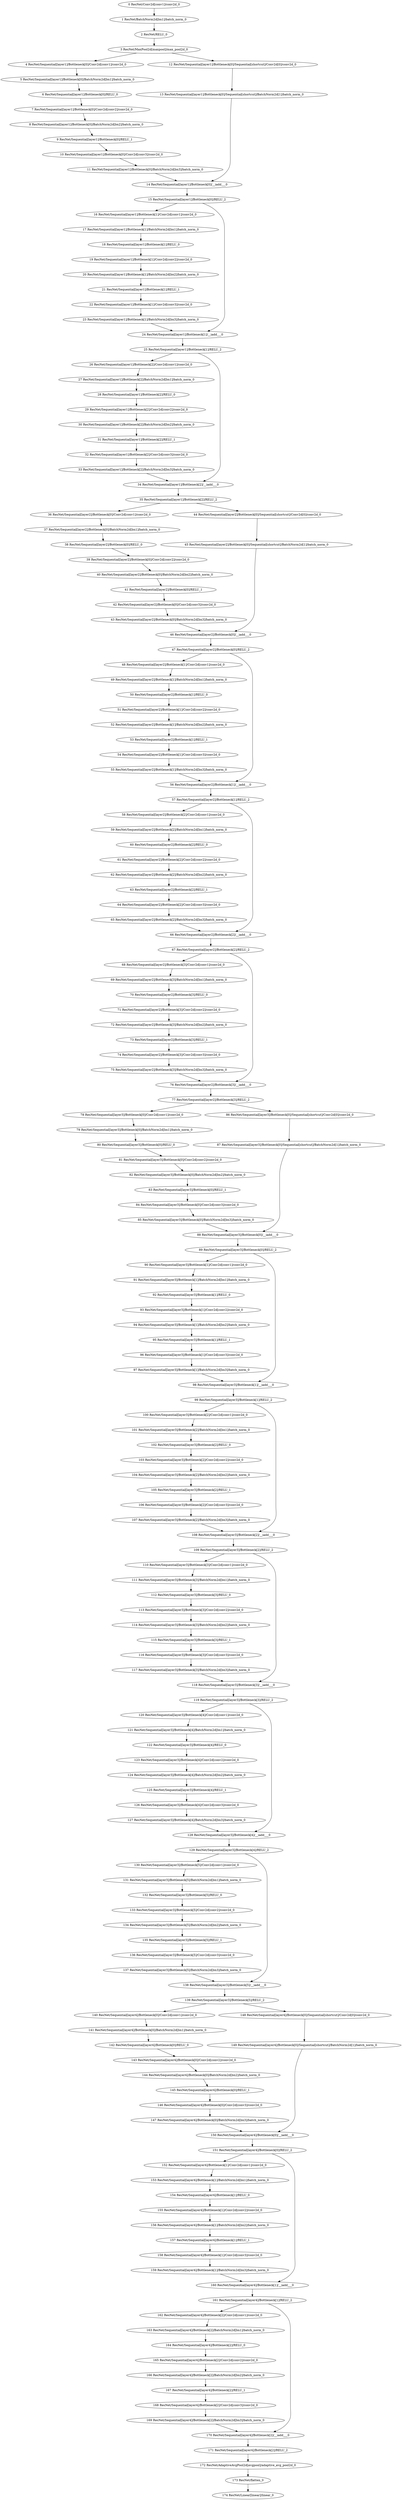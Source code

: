 strict digraph  {
"0 ResNet/Conv2d[conv1]/conv2d_0" [id=0, type=conv2d];
"1 ResNet/BatchNorm2d[bn1]/batch_norm_0" [id=1, type=batch_norm];
"2 ResNet/RELU_0" [id=2, type=RELU];
"3 ResNet/MaxPool2d[maxpool]/max_pool2d_0" [id=3, type=max_pool2d];
"4 ResNet/Sequential[layer1]/Bottleneck[0]/Conv2d[conv1]/conv2d_0" [id=4, type=conv2d];
"5 ResNet/Sequential[layer1]/Bottleneck[0]/BatchNorm2d[bn1]/batch_norm_0" [id=5, type=batch_norm];
"6 ResNet/Sequential[layer1]/Bottleneck[0]/RELU_0" [id=6, type=RELU];
"7 ResNet/Sequential[layer1]/Bottleneck[0]/Conv2d[conv2]/conv2d_0" [id=7, type=conv2d];
"8 ResNet/Sequential[layer1]/Bottleneck[0]/BatchNorm2d[bn2]/batch_norm_0" [id=8, type=batch_norm];
"9 ResNet/Sequential[layer1]/Bottleneck[0]/RELU_1" [id=9, type=RELU];
"10 ResNet/Sequential[layer1]/Bottleneck[0]/Conv2d[conv3]/conv2d_0" [id=10, type=conv2d];
"11 ResNet/Sequential[layer1]/Bottleneck[0]/BatchNorm2d[bn3]/batch_norm_0" [id=11, type=batch_norm];
"12 ResNet/Sequential[layer1]/Bottleneck[0]/Sequential[shortcut]/Conv2d[0]/conv2d_0" [id=12, type=conv2d];
"13 ResNet/Sequential[layer1]/Bottleneck[0]/Sequential[shortcut]/BatchNorm2d[1]/batch_norm_0" [id=13, type=batch_norm];
"14 ResNet/Sequential[layer1]/Bottleneck[0]/__iadd___0" [id=14, type=__iadd__];
"15 ResNet/Sequential[layer1]/Bottleneck[0]/RELU_2" [id=15, type=RELU];
"16 ResNet/Sequential[layer1]/Bottleneck[1]/Conv2d[conv1]/conv2d_0" [id=16, type=conv2d];
"17 ResNet/Sequential[layer1]/Bottleneck[1]/BatchNorm2d[bn1]/batch_norm_0" [id=17, type=batch_norm];
"18 ResNet/Sequential[layer1]/Bottleneck[1]/RELU_0" [id=18, type=RELU];
"19 ResNet/Sequential[layer1]/Bottleneck[1]/Conv2d[conv2]/conv2d_0" [id=19, type=conv2d];
"20 ResNet/Sequential[layer1]/Bottleneck[1]/BatchNorm2d[bn2]/batch_norm_0" [id=20, type=batch_norm];
"21 ResNet/Sequential[layer1]/Bottleneck[1]/RELU_1" [id=21, type=RELU];
"22 ResNet/Sequential[layer1]/Bottleneck[1]/Conv2d[conv3]/conv2d_0" [id=22, type=conv2d];
"23 ResNet/Sequential[layer1]/Bottleneck[1]/BatchNorm2d[bn3]/batch_norm_0" [id=23, type=batch_norm];
"24 ResNet/Sequential[layer1]/Bottleneck[1]/__iadd___0" [id=24, type=__iadd__];
"25 ResNet/Sequential[layer1]/Bottleneck[1]/RELU_2" [id=25, type=RELU];
"26 ResNet/Sequential[layer1]/Bottleneck[2]/Conv2d[conv1]/conv2d_0" [id=26, type=conv2d];
"27 ResNet/Sequential[layer1]/Bottleneck[2]/BatchNorm2d[bn1]/batch_norm_0" [id=27, type=batch_norm];
"28 ResNet/Sequential[layer1]/Bottleneck[2]/RELU_0" [id=28, type=RELU];
"29 ResNet/Sequential[layer1]/Bottleneck[2]/Conv2d[conv2]/conv2d_0" [id=29, type=conv2d];
"30 ResNet/Sequential[layer1]/Bottleneck[2]/BatchNorm2d[bn2]/batch_norm_0" [id=30, type=batch_norm];
"31 ResNet/Sequential[layer1]/Bottleneck[2]/RELU_1" [id=31, type=RELU];
"32 ResNet/Sequential[layer1]/Bottleneck[2]/Conv2d[conv3]/conv2d_0" [id=32, type=conv2d];
"33 ResNet/Sequential[layer1]/Bottleneck[2]/BatchNorm2d[bn3]/batch_norm_0" [id=33, type=batch_norm];
"34 ResNet/Sequential[layer1]/Bottleneck[2]/__iadd___0" [id=34, type=__iadd__];
"35 ResNet/Sequential[layer1]/Bottleneck[2]/RELU_2" [id=35, type=RELU];
"36 ResNet/Sequential[layer2]/Bottleneck[0]/Conv2d[conv1]/conv2d_0" [id=36, type=conv2d];
"37 ResNet/Sequential[layer2]/Bottleneck[0]/BatchNorm2d[bn1]/batch_norm_0" [id=37, type=batch_norm];
"38 ResNet/Sequential[layer2]/Bottleneck[0]/RELU_0" [id=38, type=RELU];
"39 ResNet/Sequential[layer2]/Bottleneck[0]/Conv2d[conv2]/conv2d_0" [id=39, type=conv2d];
"40 ResNet/Sequential[layer2]/Bottleneck[0]/BatchNorm2d[bn2]/batch_norm_0" [id=40, type=batch_norm];
"41 ResNet/Sequential[layer2]/Bottleneck[0]/RELU_1" [id=41, type=RELU];
"42 ResNet/Sequential[layer2]/Bottleneck[0]/Conv2d[conv3]/conv2d_0" [id=42, type=conv2d];
"43 ResNet/Sequential[layer2]/Bottleneck[0]/BatchNorm2d[bn3]/batch_norm_0" [id=43, type=batch_norm];
"44 ResNet/Sequential[layer2]/Bottleneck[0]/Sequential[shortcut]/Conv2d[0]/conv2d_0" [id=44, type=conv2d];
"45 ResNet/Sequential[layer2]/Bottleneck[0]/Sequential[shortcut]/BatchNorm2d[1]/batch_norm_0" [id=45, type=batch_norm];
"46 ResNet/Sequential[layer2]/Bottleneck[0]/__iadd___0" [id=46, type=__iadd__];
"47 ResNet/Sequential[layer2]/Bottleneck[0]/RELU_2" [id=47, type=RELU];
"48 ResNet/Sequential[layer2]/Bottleneck[1]/Conv2d[conv1]/conv2d_0" [id=48, type=conv2d];
"49 ResNet/Sequential[layer2]/Bottleneck[1]/BatchNorm2d[bn1]/batch_norm_0" [id=49, type=batch_norm];
"50 ResNet/Sequential[layer2]/Bottleneck[1]/RELU_0" [id=50, type=RELU];
"51 ResNet/Sequential[layer2]/Bottleneck[1]/Conv2d[conv2]/conv2d_0" [id=51, type=conv2d];
"52 ResNet/Sequential[layer2]/Bottleneck[1]/BatchNorm2d[bn2]/batch_norm_0" [id=52, type=batch_norm];
"53 ResNet/Sequential[layer2]/Bottleneck[1]/RELU_1" [id=53, type=RELU];
"54 ResNet/Sequential[layer2]/Bottleneck[1]/Conv2d[conv3]/conv2d_0" [id=54, type=conv2d];
"55 ResNet/Sequential[layer2]/Bottleneck[1]/BatchNorm2d[bn3]/batch_norm_0" [id=55, type=batch_norm];
"56 ResNet/Sequential[layer2]/Bottleneck[1]/__iadd___0" [id=56, type=__iadd__];
"57 ResNet/Sequential[layer2]/Bottleneck[1]/RELU_2" [id=57, type=RELU];
"58 ResNet/Sequential[layer2]/Bottleneck[2]/Conv2d[conv1]/conv2d_0" [id=58, type=conv2d];
"59 ResNet/Sequential[layer2]/Bottleneck[2]/BatchNorm2d[bn1]/batch_norm_0" [id=59, type=batch_norm];
"60 ResNet/Sequential[layer2]/Bottleneck[2]/RELU_0" [id=60, type=RELU];
"61 ResNet/Sequential[layer2]/Bottleneck[2]/Conv2d[conv2]/conv2d_0" [id=61, type=conv2d];
"62 ResNet/Sequential[layer2]/Bottleneck[2]/BatchNorm2d[bn2]/batch_norm_0" [id=62, type=batch_norm];
"63 ResNet/Sequential[layer2]/Bottleneck[2]/RELU_1" [id=63, type=RELU];
"64 ResNet/Sequential[layer2]/Bottleneck[2]/Conv2d[conv3]/conv2d_0" [id=64, type=conv2d];
"65 ResNet/Sequential[layer2]/Bottleneck[2]/BatchNorm2d[bn3]/batch_norm_0" [id=65, type=batch_norm];
"66 ResNet/Sequential[layer2]/Bottleneck[2]/__iadd___0" [id=66, type=__iadd__];
"67 ResNet/Sequential[layer2]/Bottleneck[2]/RELU_2" [id=67, type=RELU];
"68 ResNet/Sequential[layer2]/Bottleneck[3]/Conv2d[conv1]/conv2d_0" [id=68, type=conv2d];
"69 ResNet/Sequential[layer2]/Bottleneck[3]/BatchNorm2d[bn1]/batch_norm_0" [id=69, type=batch_norm];
"70 ResNet/Sequential[layer2]/Bottleneck[3]/RELU_0" [id=70, type=RELU];
"71 ResNet/Sequential[layer2]/Bottleneck[3]/Conv2d[conv2]/conv2d_0" [id=71, type=conv2d];
"72 ResNet/Sequential[layer2]/Bottleneck[3]/BatchNorm2d[bn2]/batch_norm_0" [id=72, type=batch_norm];
"73 ResNet/Sequential[layer2]/Bottleneck[3]/RELU_1" [id=73, type=RELU];
"74 ResNet/Sequential[layer2]/Bottleneck[3]/Conv2d[conv3]/conv2d_0" [id=74, type=conv2d];
"75 ResNet/Sequential[layer2]/Bottleneck[3]/BatchNorm2d[bn3]/batch_norm_0" [id=75, type=batch_norm];
"76 ResNet/Sequential[layer2]/Bottleneck[3]/__iadd___0" [id=76, type=__iadd__];
"77 ResNet/Sequential[layer2]/Bottleneck[3]/RELU_2" [id=77, type=RELU];
"78 ResNet/Sequential[layer3]/Bottleneck[0]/Conv2d[conv1]/conv2d_0" [id=78, type=conv2d];
"79 ResNet/Sequential[layer3]/Bottleneck[0]/BatchNorm2d[bn1]/batch_norm_0" [id=79, type=batch_norm];
"80 ResNet/Sequential[layer3]/Bottleneck[0]/RELU_0" [id=80, type=RELU];
"81 ResNet/Sequential[layer3]/Bottleneck[0]/Conv2d[conv2]/conv2d_0" [id=81, type=conv2d];
"82 ResNet/Sequential[layer3]/Bottleneck[0]/BatchNorm2d[bn2]/batch_norm_0" [id=82, type=batch_norm];
"83 ResNet/Sequential[layer3]/Bottleneck[0]/RELU_1" [id=83, type=RELU];
"84 ResNet/Sequential[layer3]/Bottleneck[0]/Conv2d[conv3]/conv2d_0" [id=84, type=conv2d];
"85 ResNet/Sequential[layer3]/Bottleneck[0]/BatchNorm2d[bn3]/batch_norm_0" [id=85, type=batch_norm];
"86 ResNet/Sequential[layer3]/Bottleneck[0]/Sequential[shortcut]/Conv2d[0]/conv2d_0" [id=86, type=conv2d];
"87 ResNet/Sequential[layer3]/Bottleneck[0]/Sequential[shortcut]/BatchNorm2d[1]/batch_norm_0" [id=87, type=batch_norm];
"88 ResNet/Sequential[layer3]/Bottleneck[0]/__iadd___0" [id=88, type=__iadd__];
"89 ResNet/Sequential[layer3]/Bottleneck[0]/RELU_2" [id=89, type=RELU];
"90 ResNet/Sequential[layer3]/Bottleneck[1]/Conv2d[conv1]/conv2d_0" [id=90, type=conv2d];
"91 ResNet/Sequential[layer3]/Bottleneck[1]/BatchNorm2d[bn1]/batch_norm_0" [id=91, type=batch_norm];
"92 ResNet/Sequential[layer3]/Bottleneck[1]/RELU_0" [id=92, type=RELU];
"93 ResNet/Sequential[layer3]/Bottleneck[1]/Conv2d[conv2]/conv2d_0" [id=93, type=conv2d];
"94 ResNet/Sequential[layer3]/Bottleneck[1]/BatchNorm2d[bn2]/batch_norm_0" [id=94, type=batch_norm];
"95 ResNet/Sequential[layer3]/Bottleneck[1]/RELU_1" [id=95, type=RELU];
"96 ResNet/Sequential[layer3]/Bottleneck[1]/Conv2d[conv3]/conv2d_0" [id=96, type=conv2d];
"97 ResNet/Sequential[layer3]/Bottleneck[1]/BatchNorm2d[bn3]/batch_norm_0" [id=97, type=batch_norm];
"98 ResNet/Sequential[layer3]/Bottleneck[1]/__iadd___0" [id=98, type=__iadd__];
"99 ResNet/Sequential[layer3]/Bottleneck[1]/RELU_2" [id=99, type=RELU];
"100 ResNet/Sequential[layer3]/Bottleneck[2]/Conv2d[conv1]/conv2d_0" [id=100, type=conv2d];
"101 ResNet/Sequential[layer3]/Bottleneck[2]/BatchNorm2d[bn1]/batch_norm_0" [id=101, type=batch_norm];
"102 ResNet/Sequential[layer3]/Bottleneck[2]/RELU_0" [id=102, type=RELU];
"103 ResNet/Sequential[layer3]/Bottleneck[2]/Conv2d[conv2]/conv2d_0" [id=103, type=conv2d];
"104 ResNet/Sequential[layer3]/Bottleneck[2]/BatchNorm2d[bn2]/batch_norm_0" [id=104, type=batch_norm];
"105 ResNet/Sequential[layer3]/Bottleneck[2]/RELU_1" [id=105, type=RELU];
"106 ResNet/Sequential[layer3]/Bottleneck[2]/Conv2d[conv3]/conv2d_0" [id=106, type=conv2d];
"107 ResNet/Sequential[layer3]/Bottleneck[2]/BatchNorm2d[bn3]/batch_norm_0" [id=107, type=batch_norm];
"108 ResNet/Sequential[layer3]/Bottleneck[2]/__iadd___0" [id=108, type=__iadd__];
"109 ResNet/Sequential[layer3]/Bottleneck[2]/RELU_2" [id=109, type=RELU];
"110 ResNet/Sequential[layer3]/Bottleneck[3]/Conv2d[conv1]/conv2d_0" [id=110, type=conv2d];
"111 ResNet/Sequential[layer3]/Bottleneck[3]/BatchNorm2d[bn1]/batch_norm_0" [id=111, type=batch_norm];
"112 ResNet/Sequential[layer3]/Bottleneck[3]/RELU_0" [id=112, type=RELU];
"113 ResNet/Sequential[layer3]/Bottleneck[3]/Conv2d[conv2]/conv2d_0" [id=113, type=conv2d];
"114 ResNet/Sequential[layer3]/Bottleneck[3]/BatchNorm2d[bn2]/batch_norm_0" [id=114, type=batch_norm];
"115 ResNet/Sequential[layer3]/Bottleneck[3]/RELU_1" [id=115, type=RELU];
"116 ResNet/Sequential[layer3]/Bottleneck[3]/Conv2d[conv3]/conv2d_0" [id=116, type=conv2d];
"117 ResNet/Sequential[layer3]/Bottleneck[3]/BatchNorm2d[bn3]/batch_norm_0" [id=117, type=batch_norm];
"118 ResNet/Sequential[layer3]/Bottleneck[3]/__iadd___0" [id=118, type=__iadd__];
"119 ResNet/Sequential[layer3]/Bottleneck[3]/RELU_2" [id=119, type=RELU];
"120 ResNet/Sequential[layer3]/Bottleneck[4]/Conv2d[conv1]/conv2d_0" [id=120, type=conv2d];
"121 ResNet/Sequential[layer3]/Bottleneck[4]/BatchNorm2d[bn1]/batch_norm_0" [id=121, type=batch_norm];
"122 ResNet/Sequential[layer3]/Bottleneck[4]/RELU_0" [id=122, type=RELU];
"123 ResNet/Sequential[layer3]/Bottleneck[4]/Conv2d[conv2]/conv2d_0" [id=123, type=conv2d];
"124 ResNet/Sequential[layer3]/Bottleneck[4]/BatchNorm2d[bn2]/batch_norm_0" [id=124, type=batch_norm];
"125 ResNet/Sequential[layer3]/Bottleneck[4]/RELU_1" [id=125, type=RELU];
"126 ResNet/Sequential[layer3]/Bottleneck[4]/Conv2d[conv3]/conv2d_0" [id=126, type=conv2d];
"127 ResNet/Sequential[layer3]/Bottleneck[4]/BatchNorm2d[bn3]/batch_norm_0" [id=127, type=batch_norm];
"128 ResNet/Sequential[layer3]/Bottleneck[4]/__iadd___0" [id=128, type=__iadd__];
"129 ResNet/Sequential[layer3]/Bottleneck[4]/RELU_2" [id=129, type=RELU];
"130 ResNet/Sequential[layer3]/Bottleneck[5]/Conv2d[conv1]/conv2d_0" [id=130, type=conv2d];
"131 ResNet/Sequential[layer3]/Bottleneck[5]/BatchNorm2d[bn1]/batch_norm_0" [id=131, type=batch_norm];
"132 ResNet/Sequential[layer3]/Bottleneck[5]/RELU_0" [id=132, type=RELU];
"133 ResNet/Sequential[layer3]/Bottleneck[5]/Conv2d[conv2]/conv2d_0" [id=133, type=conv2d];
"134 ResNet/Sequential[layer3]/Bottleneck[5]/BatchNorm2d[bn2]/batch_norm_0" [id=134, type=batch_norm];
"135 ResNet/Sequential[layer3]/Bottleneck[5]/RELU_1" [id=135, type=RELU];
"136 ResNet/Sequential[layer3]/Bottleneck[5]/Conv2d[conv3]/conv2d_0" [id=136, type=conv2d];
"137 ResNet/Sequential[layer3]/Bottleneck[5]/BatchNorm2d[bn3]/batch_norm_0" [id=137, type=batch_norm];
"138 ResNet/Sequential[layer3]/Bottleneck[5]/__iadd___0" [id=138, type=__iadd__];
"139 ResNet/Sequential[layer3]/Bottleneck[5]/RELU_2" [id=139, type=RELU];
"140 ResNet/Sequential[layer4]/Bottleneck[0]/Conv2d[conv1]/conv2d_0" [id=140, type=conv2d];
"141 ResNet/Sequential[layer4]/Bottleneck[0]/BatchNorm2d[bn1]/batch_norm_0" [id=141, type=batch_norm];
"142 ResNet/Sequential[layer4]/Bottleneck[0]/RELU_0" [id=142, type=RELU];
"143 ResNet/Sequential[layer4]/Bottleneck[0]/Conv2d[conv2]/conv2d_0" [id=143, type=conv2d];
"144 ResNet/Sequential[layer4]/Bottleneck[0]/BatchNorm2d[bn2]/batch_norm_0" [id=144, type=batch_norm];
"145 ResNet/Sequential[layer4]/Bottleneck[0]/RELU_1" [id=145, type=RELU];
"146 ResNet/Sequential[layer4]/Bottleneck[0]/Conv2d[conv3]/conv2d_0" [id=146, type=conv2d];
"147 ResNet/Sequential[layer4]/Bottleneck[0]/BatchNorm2d[bn3]/batch_norm_0" [id=147, type=batch_norm];
"148 ResNet/Sequential[layer4]/Bottleneck[0]/Sequential[shortcut]/Conv2d[0]/conv2d_0" [id=148, type=conv2d];
"149 ResNet/Sequential[layer4]/Bottleneck[0]/Sequential[shortcut]/BatchNorm2d[1]/batch_norm_0" [id=149, type=batch_norm];
"150 ResNet/Sequential[layer4]/Bottleneck[0]/__iadd___0" [id=150, type=__iadd__];
"151 ResNet/Sequential[layer4]/Bottleneck[0]/RELU_2" [id=151, type=RELU];
"152 ResNet/Sequential[layer4]/Bottleneck[1]/Conv2d[conv1]/conv2d_0" [id=152, type=conv2d];
"153 ResNet/Sequential[layer4]/Bottleneck[1]/BatchNorm2d[bn1]/batch_norm_0" [id=153, type=batch_norm];
"154 ResNet/Sequential[layer4]/Bottleneck[1]/RELU_0" [id=154, type=RELU];
"155 ResNet/Sequential[layer4]/Bottleneck[1]/Conv2d[conv2]/conv2d_0" [id=155, type=conv2d];
"156 ResNet/Sequential[layer4]/Bottleneck[1]/BatchNorm2d[bn2]/batch_norm_0" [id=156, type=batch_norm];
"157 ResNet/Sequential[layer4]/Bottleneck[1]/RELU_1" [id=157, type=RELU];
"158 ResNet/Sequential[layer4]/Bottleneck[1]/Conv2d[conv3]/conv2d_0" [id=158, type=conv2d];
"159 ResNet/Sequential[layer4]/Bottleneck[1]/BatchNorm2d[bn3]/batch_norm_0" [id=159, type=batch_norm];
"160 ResNet/Sequential[layer4]/Bottleneck[1]/__iadd___0" [id=160, type=__iadd__];
"161 ResNet/Sequential[layer4]/Bottleneck[1]/RELU_2" [id=161, type=RELU];
"162 ResNet/Sequential[layer4]/Bottleneck[2]/Conv2d[conv1]/conv2d_0" [id=162, type=conv2d];
"163 ResNet/Sequential[layer4]/Bottleneck[2]/BatchNorm2d[bn1]/batch_norm_0" [id=163, type=batch_norm];
"164 ResNet/Sequential[layer4]/Bottleneck[2]/RELU_0" [id=164, type=RELU];
"165 ResNet/Sequential[layer4]/Bottleneck[2]/Conv2d[conv2]/conv2d_0" [id=165, type=conv2d];
"166 ResNet/Sequential[layer4]/Bottleneck[2]/BatchNorm2d[bn2]/batch_norm_0" [id=166, type=batch_norm];
"167 ResNet/Sequential[layer4]/Bottleneck[2]/RELU_1" [id=167, type=RELU];
"168 ResNet/Sequential[layer4]/Bottleneck[2]/Conv2d[conv3]/conv2d_0" [id=168, type=conv2d];
"169 ResNet/Sequential[layer4]/Bottleneck[2]/BatchNorm2d[bn3]/batch_norm_0" [id=169, type=batch_norm];
"170 ResNet/Sequential[layer4]/Bottleneck[2]/__iadd___0" [id=170, type=__iadd__];
"171 ResNet/Sequential[layer4]/Bottleneck[2]/RELU_2" [id=171, type=RELU];
"172 ResNet/AdaptiveAvgPool2d[avgpool]/adaptive_avg_pool2d_0" [id=172, type=adaptive_avg_pool2d];
"173 ResNet/flatten_0" [id=173, type=flatten];
"174 ResNet/Linear[linear]/linear_0" [id=174, type=linear];
"0 ResNet/Conv2d[conv1]/conv2d_0" -> "1 ResNet/BatchNorm2d[bn1]/batch_norm_0";
"1 ResNet/BatchNorm2d[bn1]/batch_norm_0" -> "2 ResNet/RELU_0";
"2 ResNet/RELU_0" -> "3 ResNet/MaxPool2d[maxpool]/max_pool2d_0";
"3 ResNet/MaxPool2d[maxpool]/max_pool2d_0" -> "4 ResNet/Sequential[layer1]/Bottleneck[0]/Conv2d[conv1]/conv2d_0";
"4 ResNet/Sequential[layer1]/Bottleneck[0]/Conv2d[conv1]/conv2d_0" -> "5 ResNet/Sequential[layer1]/Bottleneck[0]/BatchNorm2d[bn1]/batch_norm_0";
"5 ResNet/Sequential[layer1]/Bottleneck[0]/BatchNorm2d[bn1]/batch_norm_0" -> "6 ResNet/Sequential[layer1]/Bottleneck[0]/RELU_0";
"6 ResNet/Sequential[layer1]/Bottleneck[0]/RELU_0" -> "7 ResNet/Sequential[layer1]/Bottleneck[0]/Conv2d[conv2]/conv2d_0";
"7 ResNet/Sequential[layer1]/Bottleneck[0]/Conv2d[conv2]/conv2d_0" -> "8 ResNet/Sequential[layer1]/Bottleneck[0]/BatchNorm2d[bn2]/batch_norm_0";
"8 ResNet/Sequential[layer1]/Bottleneck[0]/BatchNorm2d[bn2]/batch_norm_0" -> "9 ResNet/Sequential[layer1]/Bottleneck[0]/RELU_1";
"3 ResNet/MaxPool2d[maxpool]/max_pool2d_0" -> "12 ResNet/Sequential[layer1]/Bottleneck[0]/Sequential[shortcut]/Conv2d[0]/conv2d_0";
"9 ResNet/Sequential[layer1]/Bottleneck[0]/RELU_1" -> "10 ResNet/Sequential[layer1]/Bottleneck[0]/Conv2d[conv3]/conv2d_0";
"10 ResNet/Sequential[layer1]/Bottleneck[0]/Conv2d[conv3]/conv2d_0" -> "11 ResNet/Sequential[layer1]/Bottleneck[0]/BatchNorm2d[bn3]/batch_norm_0";
"11 ResNet/Sequential[layer1]/Bottleneck[0]/BatchNorm2d[bn3]/batch_norm_0" -> "14 ResNet/Sequential[layer1]/Bottleneck[0]/__iadd___0";
"12 ResNet/Sequential[layer1]/Bottleneck[0]/Sequential[shortcut]/Conv2d[0]/conv2d_0" -> "13 ResNet/Sequential[layer1]/Bottleneck[0]/Sequential[shortcut]/BatchNorm2d[1]/batch_norm_0";
"13 ResNet/Sequential[layer1]/Bottleneck[0]/Sequential[shortcut]/BatchNorm2d[1]/batch_norm_0" -> "14 ResNet/Sequential[layer1]/Bottleneck[0]/__iadd___0";
"14 ResNet/Sequential[layer1]/Bottleneck[0]/__iadd___0" -> "15 ResNet/Sequential[layer1]/Bottleneck[0]/RELU_2";
"15 ResNet/Sequential[layer1]/Bottleneck[0]/RELU_2" -> "16 ResNet/Sequential[layer1]/Bottleneck[1]/Conv2d[conv1]/conv2d_0";
"15 ResNet/Sequential[layer1]/Bottleneck[0]/RELU_2" -> "24 ResNet/Sequential[layer1]/Bottleneck[1]/__iadd___0";
"16 ResNet/Sequential[layer1]/Bottleneck[1]/Conv2d[conv1]/conv2d_0" -> "17 ResNet/Sequential[layer1]/Bottleneck[1]/BatchNorm2d[bn1]/batch_norm_0";
"17 ResNet/Sequential[layer1]/Bottleneck[1]/BatchNorm2d[bn1]/batch_norm_0" -> "18 ResNet/Sequential[layer1]/Bottleneck[1]/RELU_0";
"18 ResNet/Sequential[layer1]/Bottleneck[1]/RELU_0" -> "19 ResNet/Sequential[layer1]/Bottleneck[1]/Conv2d[conv2]/conv2d_0";
"19 ResNet/Sequential[layer1]/Bottleneck[1]/Conv2d[conv2]/conv2d_0" -> "20 ResNet/Sequential[layer1]/Bottleneck[1]/BatchNorm2d[bn2]/batch_norm_0";
"20 ResNet/Sequential[layer1]/Bottleneck[1]/BatchNorm2d[bn2]/batch_norm_0" -> "21 ResNet/Sequential[layer1]/Bottleneck[1]/RELU_1";
"21 ResNet/Sequential[layer1]/Bottleneck[1]/RELU_1" -> "22 ResNet/Sequential[layer1]/Bottleneck[1]/Conv2d[conv3]/conv2d_0";
"22 ResNet/Sequential[layer1]/Bottleneck[1]/Conv2d[conv3]/conv2d_0" -> "23 ResNet/Sequential[layer1]/Bottleneck[1]/BatchNorm2d[bn3]/batch_norm_0";
"23 ResNet/Sequential[layer1]/Bottleneck[1]/BatchNorm2d[bn3]/batch_norm_0" -> "24 ResNet/Sequential[layer1]/Bottleneck[1]/__iadd___0";
"24 ResNet/Sequential[layer1]/Bottleneck[1]/__iadd___0" -> "25 ResNet/Sequential[layer1]/Bottleneck[1]/RELU_2";
"25 ResNet/Sequential[layer1]/Bottleneck[1]/RELU_2" -> "26 ResNet/Sequential[layer1]/Bottleneck[2]/Conv2d[conv1]/conv2d_0";
"25 ResNet/Sequential[layer1]/Bottleneck[1]/RELU_2" -> "34 ResNet/Sequential[layer1]/Bottleneck[2]/__iadd___0";
"26 ResNet/Sequential[layer1]/Bottleneck[2]/Conv2d[conv1]/conv2d_0" -> "27 ResNet/Sequential[layer1]/Bottleneck[2]/BatchNorm2d[bn1]/batch_norm_0";
"27 ResNet/Sequential[layer1]/Bottleneck[2]/BatchNorm2d[bn1]/batch_norm_0" -> "28 ResNet/Sequential[layer1]/Bottleneck[2]/RELU_0";
"28 ResNet/Sequential[layer1]/Bottleneck[2]/RELU_0" -> "29 ResNet/Sequential[layer1]/Bottleneck[2]/Conv2d[conv2]/conv2d_0";
"29 ResNet/Sequential[layer1]/Bottleneck[2]/Conv2d[conv2]/conv2d_0" -> "30 ResNet/Sequential[layer1]/Bottleneck[2]/BatchNorm2d[bn2]/batch_norm_0";
"30 ResNet/Sequential[layer1]/Bottleneck[2]/BatchNorm2d[bn2]/batch_norm_0" -> "31 ResNet/Sequential[layer1]/Bottleneck[2]/RELU_1";
"31 ResNet/Sequential[layer1]/Bottleneck[2]/RELU_1" -> "32 ResNet/Sequential[layer1]/Bottleneck[2]/Conv2d[conv3]/conv2d_0";
"32 ResNet/Sequential[layer1]/Bottleneck[2]/Conv2d[conv3]/conv2d_0" -> "33 ResNet/Sequential[layer1]/Bottleneck[2]/BatchNorm2d[bn3]/batch_norm_0";
"33 ResNet/Sequential[layer1]/Bottleneck[2]/BatchNorm2d[bn3]/batch_norm_0" -> "34 ResNet/Sequential[layer1]/Bottleneck[2]/__iadd___0";
"34 ResNet/Sequential[layer1]/Bottleneck[2]/__iadd___0" -> "35 ResNet/Sequential[layer1]/Bottleneck[2]/RELU_2";
"35 ResNet/Sequential[layer1]/Bottleneck[2]/RELU_2" -> "36 ResNet/Sequential[layer2]/Bottleneck[0]/Conv2d[conv1]/conv2d_0";
"35 ResNet/Sequential[layer1]/Bottleneck[2]/RELU_2" -> "44 ResNet/Sequential[layer2]/Bottleneck[0]/Sequential[shortcut]/Conv2d[0]/conv2d_0";
"36 ResNet/Sequential[layer2]/Bottleneck[0]/Conv2d[conv1]/conv2d_0" -> "37 ResNet/Sequential[layer2]/Bottleneck[0]/BatchNorm2d[bn1]/batch_norm_0";
"37 ResNet/Sequential[layer2]/Bottleneck[0]/BatchNorm2d[bn1]/batch_norm_0" -> "38 ResNet/Sequential[layer2]/Bottleneck[0]/RELU_0";
"38 ResNet/Sequential[layer2]/Bottleneck[0]/RELU_0" -> "39 ResNet/Sequential[layer2]/Bottleneck[0]/Conv2d[conv2]/conv2d_0";
"39 ResNet/Sequential[layer2]/Bottleneck[0]/Conv2d[conv2]/conv2d_0" -> "40 ResNet/Sequential[layer2]/Bottleneck[0]/BatchNorm2d[bn2]/batch_norm_0";
"40 ResNet/Sequential[layer2]/Bottleneck[0]/BatchNorm2d[bn2]/batch_norm_0" -> "41 ResNet/Sequential[layer2]/Bottleneck[0]/RELU_1";
"41 ResNet/Sequential[layer2]/Bottleneck[0]/RELU_1" -> "42 ResNet/Sequential[layer2]/Bottleneck[0]/Conv2d[conv3]/conv2d_0";
"42 ResNet/Sequential[layer2]/Bottleneck[0]/Conv2d[conv3]/conv2d_0" -> "43 ResNet/Sequential[layer2]/Bottleneck[0]/BatchNorm2d[bn3]/batch_norm_0";
"43 ResNet/Sequential[layer2]/Bottleneck[0]/BatchNorm2d[bn3]/batch_norm_0" -> "46 ResNet/Sequential[layer2]/Bottleneck[0]/__iadd___0";
"44 ResNet/Sequential[layer2]/Bottleneck[0]/Sequential[shortcut]/Conv2d[0]/conv2d_0" -> "45 ResNet/Sequential[layer2]/Bottleneck[0]/Sequential[shortcut]/BatchNorm2d[1]/batch_norm_0";
"45 ResNet/Sequential[layer2]/Bottleneck[0]/Sequential[shortcut]/BatchNorm2d[1]/batch_norm_0" -> "46 ResNet/Sequential[layer2]/Bottleneck[0]/__iadd___0";
"46 ResNet/Sequential[layer2]/Bottleneck[0]/__iadd___0" -> "47 ResNet/Sequential[layer2]/Bottleneck[0]/RELU_2";
"47 ResNet/Sequential[layer2]/Bottleneck[0]/RELU_2" -> "48 ResNet/Sequential[layer2]/Bottleneck[1]/Conv2d[conv1]/conv2d_0";
"47 ResNet/Sequential[layer2]/Bottleneck[0]/RELU_2" -> "56 ResNet/Sequential[layer2]/Bottleneck[1]/__iadd___0";
"48 ResNet/Sequential[layer2]/Bottleneck[1]/Conv2d[conv1]/conv2d_0" -> "49 ResNet/Sequential[layer2]/Bottleneck[1]/BatchNorm2d[bn1]/batch_norm_0";
"49 ResNet/Sequential[layer2]/Bottleneck[1]/BatchNorm2d[bn1]/batch_norm_0" -> "50 ResNet/Sequential[layer2]/Bottleneck[1]/RELU_0";
"50 ResNet/Sequential[layer2]/Bottleneck[1]/RELU_0" -> "51 ResNet/Sequential[layer2]/Bottleneck[1]/Conv2d[conv2]/conv2d_0";
"51 ResNet/Sequential[layer2]/Bottleneck[1]/Conv2d[conv2]/conv2d_0" -> "52 ResNet/Sequential[layer2]/Bottleneck[1]/BatchNorm2d[bn2]/batch_norm_0";
"52 ResNet/Sequential[layer2]/Bottleneck[1]/BatchNorm2d[bn2]/batch_norm_0" -> "53 ResNet/Sequential[layer2]/Bottleneck[1]/RELU_1";
"53 ResNet/Sequential[layer2]/Bottleneck[1]/RELU_1" -> "54 ResNet/Sequential[layer2]/Bottleneck[1]/Conv2d[conv3]/conv2d_0";
"54 ResNet/Sequential[layer2]/Bottleneck[1]/Conv2d[conv3]/conv2d_0" -> "55 ResNet/Sequential[layer2]/Bottleneck[1]/BatchNorm2d[bn3]/batch_norm_0";
"55 ResNet/Sequential[layer2]/Bottleneck[1]/BatchNorm2d[bn3]/batch_norm_0" -> "56 ResNet/Sequential[layer2]/Bottleneck[1]/__iadd___0";
"56 ResNet/Sequential[layer2]/Bottleneck[1]/__iadd___0" -> "57 ResNet/Sequential[layer2]/Bottleneck[1]/RELU_2";
"57 ResNet/Sequential[layer2]/Bottleneck[1]/RELU_2" -> "58 ResNet/Sequential[layer2]/Bottleneck[2]/Conv2d[conv1]/conv2d_0";
"57 ResNet/Sequential[layer2]/Bottleneck[1]/RELU_2" -> "66 ResNet/Sequential[layer2]/Bottleneck[2]/__iadd___0";
"58 ResNet/Sequential[layer2]/Bottleneck[2]/Conv2d[conv1]/conv2d_0" -> "59 ResNet/Sequential[layer2]/Bottleneck[2]/BatchNorm2d[bn1]/batch_norm_0";
"59 ResNet/Sequential[layer2]/Bottleneck[2]/BatchNorm2d[bn1]/batch_norm_0" -> "60 ResNet/Sequential[layer2]/Bottleneck[2]/RELU_0";
"60 ResNet/Sequential[layer2]/Bottleneck[2]/RELU_0" -> "61 ResNet/Sequential[layer2]/Bottleneck[2]/Conv2d[conv2]/conv2d_0";
"61 ResNet/Sequential[layer2]/Bottleneck[2]/Conv2d[conv2]/conv2d_0" -> "62 ResNet/Sequential[layer2]/Bottleneck[2]/BatchNorm2d[bn2]/batch_norm_0";
"62 ResNet/Sequential[layer2]/Bottleneck[2]/BatchNorm2d[bn2]/batch_norm_0" -> "63 ResNet/Sequential[layer2]/Bottleneck[2]/RELU_1";
"63 ResNet/Sequential[layer2]/Bottleneck[2]/RELU_1" -> "64 ResNet/Sequential[layer2]/Bottleneck[2]/Conv2d[conv3]/conv2d_0";
"64 ResNet/Sequential[layer2]/Bottleneck[2]/Conv2d[conv3]/conv2d_0" -> "65 ResNet/Sequential[layer2]/Bottleneck[2]/BatchNorm2d[bn3]/batch_norm_0";
"65 ResNet/Sequential[layer2]/Bottleneck[2]/BatchNorm2d[bn3]/batch_norm_0" -> "66 ResNet/Sequential[layer2]/Bottleneck[2]/__iadd___0";
"66 ResNet/Sequential[layer2]/Bottleneck[2]/__iadd___0" -> "67 ResNet/Sequential[layer2]/Bottleneck[2]/RELU_2";
"67 ResNet/Sequential[layer2]/Bottleneck[2]/RELU_2" -> "68 ResNet/Sequential[layer2]/Bottleneck[3]/Conv2d[conv1]/conv2d_0";
"67 ResNet/Sequential[layer2]/Bottleneck[2]/RELU_2" -> "76 ResNet/Sequential[layer2]/Bottleneck[3]/__iadd___0";
"68 ResNet/Sequential[layer2]/Bottleneck[3]/Conv2d[conv1]/conv2d_0" -> "69 ResNet/Sequential[layer2]/Bottleneck[3]/BatchNorm2d[bn1]/batch_norm_0";
"69 ResNet/Sequential[layer2]/Bottleneck[3]/BatchNorm2d[bn1]/batch_norm_0" -> "70 ResNet/Sequential[layer2]/Bottleneck[3]/RELU_0";
"70 ResNet/Sequential[layer2]/Bottleneck[3]/RELU_0" -> "71 ResNet/Sequential[layer2]/Bottleneck[3]/Conv2d[conv2]/conv2d_0";
"71 ResNet/Sequential[layer2]/Bottleneck[3]/Conv2d[conv2]/conv2d_0" -> "72 ResNet/Sequential[layer2]/Bottleneck[3]/BatchNorm2d[bn2]/batch_norm_0";
"72 ResNet/Sequential[layer2]/Bottleneck[3]/BatchNorm2d[bn2]/batch_norm_0" -> "73 ResNet/Sequential[layer2]/Bottleneck[3]/RELU_1";
"73 ResNet/Sequential[layer2]/Bottleneck[3]/RELU_1" -> "74 ResNet/Sequential[layer2]/Bottleneck[3]/Conv2d[conv3]/conv2d_0";
"74 ResNet/Sequential[layer2]/Bottleneck[3]/Conv2d[conv3]/conv2d_0" -> "75 ResNet/Sequential[layer2]/Bottleneck[3]/BatchNorm2d[bn3]/batch_norm_0";
"75 ResNet/Sequential[layer2]/Bottleneck[3]/BatchNorm2d[bn3]/batch_norm_0" -> "76 ResNet/Sequential[layer2]/Bottleneck[3]/__iadd___0";
"76 ResNet/Sequential[layer2]/Bottleneck[3]/__iadd___0" -> "77 ResNet/Sequential[layer2]/Bottleneck[3]/RELU_2";
"77 ResNet/Sequential[layer2]/Bottleneck[3]/RELU_2" -> "78 ResNet/Sequential[layer3]/Bottleneck[0]/Conv2d[conv1]/conv2d_0";
"77 ResNet/Sequential[layer2]/Bottleneck[3]/RELU_2" -> "86 ResNet/Sequential[layer3]/Bottleneck[0]/Sequential[shortcut]/Conv2d[0]/conv2d_0";
"78 ResNet/Sequential[layer3]/Bottleneck[0]/Conv2d[conv1]/conv2d_0" -> "79 ResNet/Sequential[layer3]/Bottleneck[0]/BatchNorm2d[bn1]/batch_norm_0";
"79 ResNet/Sequential[layer3]/Bottleneck[0]/BatchNorm2d[bn1]/batch_norm_0" -> "80 ResNet/Sequential[layer3]/Bottleneck[0]/RELU_0";
"80 ResNet/Sequential[layer3]/Bottleneck[0]/RELU_0" -> "81 ResNet/Sequential[layer3]/Bottleneck[0]/Conv2d[conv2]/conv2d_0";
"81 ResNet/Sequential[layer3]/Bottleneck[0]/Conv2d[conv2]/conv2d_0" -> "82 ResNet/Sequential[layer3]/Bottleneck[0]/BatchNorm2d[bn2]/batch_norm_0";
"82 ResNet/Sequential[layer3]/Bottleneck[0]/BatchNorm2d[bn2]/batch_norm_0" -> "83 ResNet/Sequential[layer3]/Bottleneck[0]/RELU_1";
"83 ResNet/Sequential[layer3]/Bottleneck[0]/RELU_1" -> "84 ResNet/Sequential[layer3]/Bottleneck[0]/Conv2d[conv3]/conv2d_0";
"84 ResNet/Sequential[layer3]/Bottleneck[0]/Conv2d[conv3]/conv2d_0" -> "85 ResNet/Sequential[layer3]/Bottleneck[0]/BatchNorm2d[bn3]/batch_norm_0";
"85 ResNet/Sequential[layer3]/Bottleneck[0]/BatchNorm2d[bn3]/batch_norm_0" -> "88 ResNet/Sequential[layer3]/Bottleneck[0]/__iadd___0";
"86 ResNet/Sequential[layer3]/Bottleneck[0]/Sequential[shortcut]/Conv2d[0]/conv2d_0" -> "87 ResNet/Sequential[layer3]/Bottleneck[0]/Sequential[shortcut]/BatchNorm2d[1]/batch_norm_0";
"87 ResNet/Sequential[layer3]/Bottleneck[0]/Sequential[shortcut]/BatchNorm2d[1]/batch_norm_0" -> "88 ResNet/Sequential[layer3]/Bottleneck[0]/__iadd___0";
"88 ResNet/Sequential[layer3]/Bottleneck[0]/__iadd___0" -> "89 ResNet/Sequential[layer3]/Bottleneck[0]/RELU_2";
"89 ResNet/Sequential[layer3]/Bottleneck[0]/RELU_2" -> "90 ResNet/Sequential[layer3]/Bottleneck[1]/Conv2d[conv1]/conv2d_0";
"89 ResNet/Sequential[layer3]/Bottleneck[0]/RELU_2" -> "98 ResNet/Sequential[layer3]/Bottleneck[1]/__iadd___0";
"90 ResNet/Sequential[layer3]/Bottleneck[1]/Conv2d[conv1]/conv2d_0" -> "91 ResNet/Sequential[layer3]/Bottleneck[1]/BatchNorm2d[bn1]/batch_norm_0";
"91 ResNet/Sequential[layer3]/Bottleneck[1]/BatchNorm2d[bn1]/batch_norm_0" -> "92 ResNet/Sequential[layer3]/Bottleneck[1]/RELU_0";
"92 ResNet/Sequential[layer3]/Bottleneck[1]/RELU_0" -> "93 ResNet/Sequential[layer3]/Bottleneck[1]/Conv2d[conv2]/conv2d_0";
"93 ResNet/Sequential[layer3]/Bottleneck[1]/Conv2d[conv2]/conv2d_0" -> "94 ResNet/Sequential[layer3]/Bottleneck[1]/BatchNorm2d[bn2]/batch_norm_0";
"94 ResNet/Sequential[layer3]/Bottleneck[1]/BatchNorm2d[bn2]/batch_norm_0" -> "95 ResNet/Sequential[layer3]/Bottleneck[1]/RELU_1";
"95 ResNet/Sequential[layer3]/Bottleneck[1]/RELU_1" -> "96 ResNet/Sequential[layer3]/Bottleneck[1]/Conv2d[conv3]/conv2d_0";
"96 ResNet/Sequential[layer3]/Bottleneck[1]/Conv2d[conv3]/conv2d_0" -> "97 ResNet/Sequential[layer3]/Bottleneck[1]/BatchNorm2d[bn3]/batch_norm_0";
"97 ResNet/Sequential[layer3]/Bottleneck[1]/BatchNorm2d[bn3]/batch_norm_0" -> "98 ResNet/Sequential[layer3]/Bottleneck[1]/__iadd___0";
"98 ResNet/Sequential[layer3]/Bottleneck[1]/__iadd___0" -> "99 ResNet/Sequential[layer3]/Bottleneck[1]/RELU_2";
"99 ResNet/Sequential[layer3]/Bottleneck[1]/RELU_2" -> "100 ResNet/Sequential[layer3]/Bottleneck[2]/Conv2d[conv1]/conv2d_0";
"99 ResNet/Sequential[layer3]/Bottleneck[1]/RELU_2" -> "108 ResNet/Sequential[layer3]/Bottleneck[2]/__iadd___0";
"100 ResNet/Sequential[layer3]/Bottleneck[2]/Conv2d[conv1]/conv2d_0" -> "101 ResNet/Sequential[layer3]/Bottleneck[2]/BatchNorm2d[bn1]/batch_norm_0";
"101 ResNet/Sequential[layer3]/Bottleneck[2]/BatchNorm2d[bn1]/batch_norm_0" -> "102 ResNet/Sequential[layer3]/Bottleneck[2]/RELU_0";
"102 ResNet/Sequential[layer3]/Bottleneck[2]/RELU_0" -> "103 ResNet/Sequential[layer3]/Bottleneck[2]/Conv2d[conv2]/conv2d_0";
"103 ResNet/Sequential[layer3]/Bottleneck[2]/Conv2d[conv2]/conv2d_0" -> "104 ResNet/Sequential[layer3]/Bottleneck[2]/BatchNorm2d[bn2]/batch_norm_0";
"104 ResNet/Sequential[layer3]/Bottleneck[2]/BatchNorm2d[bn2]/batch_norm_0" -> "105 ResNet/Sequential[layer3]/Bottleneck[2]/RELU_1";
"105 ResNet/Sequential[layer3]/Bottleneck[2]/RELU_1" -> "106 ResNet/Sequential[layer3]/Bottleneck[2]/Conv2d[conv3]/conv2d_0";
"106 ResNet/Sequential[layer3]/Bottleneck[2]/Conv2d[conv3]/conv2d_0" -> "107 ResNet/Sequential[layer3]/Bottleneck[2]/BatchNorm2d[bn3]/batch_norm_0";
"107 ResNet/Sequential[layer3]/Bottleneck[2]/BatchNorm2d[bn3]/batch_norm_0" -> "108 ResNet/Sequential[layer3]/Bottleneck[2]/__iadd___0";
"108 ResNet/Sequential[layer3]/Bottleneck[2]/__iadd___0" -> "109 ResNet/Sequential[layer3]/Bottleneck[2]/RELU_2";
"109 ResNet/Sequential[layer3]/Bottleneck[2]/RELU_2" -> "110 ResNet/Sequential[layer3]/Bottleneck[3]/Conv2d[conv1]/conv2d_0";
"109 ResNet/Sequential[layer3]/Bottleneck[2]/RELU_2" -> "118 ResNet/Sequential[layer3]/Bottleneck[3]/__iadd___0";
"110 ResNet/Sequential[layer3]/Bottleneck[3]/Conv2d[conv1]/conv2d_0" -> "111 ResNet/Sequential[layer3]/Bottleneck[3]/BatchNorm2d[bn1]/batch_norm_0";
"111 ResNet/Sequential[layer3]/Bottleneck[3]/BatchNorm2d[bn1]/batch_norm_0" -> "112 ResNet/Sequential[layer3]/Bottleneck[3]/RELU_0";
"112 ResNet/Sequential[layer3]/Bottleneck[3]/RELU_0" -> "113 ResNet/Sequential[layer3]/Bottleneck[3]/Conv2d[conv2]/conv2d_0";
"113 ResNet/Sequential[layer3]/Bottleneck[3]/Conv2d[conv2]/conv2d_0" -> "114 ResNet/Sequential[layer3]/Bottleneck[3]/BatchNorm2d[bn2]/batch_norm_0";
"114 ResNet/Sequential[layer3]/Bottleneck[3]/BatchNorm2d[bn2]/batch_norm_0" -> "115 ResNet/Sequential[layer3]/Bottleneck[3]/RELU_1";
"115 ResNet/Sequential[layer3]/Bottleneck[3]/RELU_1" -> "116 ResNet/Sequential[layer3]/Bottleneck[3]/Conv2d[conv3]/conv2d_0";
"116 ResNet/Sequential[layer3]/Bottleneck[3]/Conv2d[conv3]/conv2d_0" -> "117 ResNet/Sequential[layer3]/Bottleneck[3]/BatchNorm2d[bn3]/batch_norm_0";
"117 ResNet/Sequential[layer3]/Bottleneck[3]/BatchNorm2d[bn3]/batch_norm_0" -> "118 ResNet/Sequential[layer3]/Bottleneck[3]/__iadd___0";
"118 ResNet/Sequential[layer3]/Bottleneck[3]/__iadd___0" -> "119 ResNet/Sequential[layer3]/Bottleneck[3]/RELU_2";
"119 ResNet/Sequential[layer3]/Bottleneck[3]/RELU_2" -> "120 ResNet/Sequential[layer3]/Bottleneck[4]/Conv2d[conv1]/conv2d_0";
"119 ResNet/Sequential[layer3]/Bottleneck[3]/RELU_2" -> "128 ResNet/Sequential[layer3]/Bottleneck[4]/__iadd___0";
"120 ResNet/Sequential[layer3]/Bottleneck[4]/Conv2d[conv1]/conv2d_0" -> "121 ResNet/Sequential[layer3]/Bottleneck[4]/BatchNorm2d[bn1]/batch_norm_0";
"121 ResNet/Sequential[layer3]/Bottleneck[4]/BatchNorm2d[bn1]/batch_norm_0" -> "122 ResNet/Sequential[layer3]/Bottleneck[4]/RELU_0";
"122 ResNet/Sequential[layer3]/Bottleneck[4]/RELU_0" -> "123 ResNet/Sequential[layer3]/Bottleneck[4]/Conv2d[conv2]/conv2d_0";
"123 ResNet/Sequential[layer3]/Bottleneck[4]/Conv2d[conv2]/conv2d_0" -> "124 ResNet/Sequential[layer3]/Bottleneck[4]/BatchNorm2d[bn2]/batch_norm_0";
"124 ResNet/Sequential[layer3]/Bottleneck[4]/BatchNorm2d[bn2]/batch_norm_0" -> "125 ResNet/Sequential[layer3]/Bottleneck[4]/RELU_1";
"125 ResNet/Sequential[layer3]/Bottleneck[4]/RELU_1" -> "126 ResNet/Sequential[layer3]/Bottleneck[4]/Conv2d[conv3]/conv2d_0";
"126 ResNet/Sequential[layer3]/Bottleneck[4]/Conv2d[conv3]/conv2d_0" -> "127 ResNet/Sequential[layer3]/Bottleneck[4]/BatchNorm2d[bn3]/batch_norm_0";
"127 ResNet/Sequential[layer3]/Bottleneck[4]/BatchNorm2d[bn3]/batch_norm_0" -> "128 ResNet/Sequential[layer3]/Bottleneck[4]/__iadd___0";
"128 ResNet/Sequential[layer3]/Bottleneck[4]/__iadd___0" -> "129 ResNet/Sequential[layer3]/Bottleneck[4]/RELU_2";
"129 ResNet/Sequential[layer3]/Bottleneck[4]/RELU_2" -> "130 ResNet/Sequential[layer3]/Bottleneck[5]/Conv2d[conv1]/conv2d_0";
"129 ResNet/Sequential[layer3]/Bottleneck[4]/RELU_2" -> "138 ResNet/Sequential[layer3]/Bottleneck[5]/__iadd___0";
"130 ResNet/Sequential[layer3]/Bottleneck[5]/Conv2d[conv1]/conv2d_0" -> "131 ResNet/Sequential[layer3]/Bottleneck[5]/BatchNorm2d[bn1]/batch_norm_0";
"131 ResNet/Sequential[layer3]/Bottleneck[5]/BatchNorm2d[bn1]/batch_norm_0" -> "132 ResNet/Sequential[layer3]/Bottleneck[5]/RELU_0";
"132 ResNet/Sequential[layer3]/Bottleneck[5]/RELU_0" -> "133 ResNet/Sequential[layer3]/Bottleneck[5]/Conv2d[conv2]/conv2d_0";
"133 ResNet/Sequential[layer3]/Bottleneck[5]/Conv2d[conv2]/conv2d_0" -> "134 ResNet/Sequential[layer3]/Bottleneck[5]/BatchNorm2d[bn2]/batch_norm_0";
"134 ResNet/Sequential[layer3]/Bottleneck[5]/BatchNorm2d[bn2]/batch_norm_0" -> "135 ResNet/Sequential[layer3]/Bottleneck[5]/RELU_1";
"135 ResNet/Sequential[layer3]/Bottleneck[5]/RELU_1" -> "136 ResNet/Sequential[layer3]/Bottleneck[5]/Conv2d[conv3]/conv2d_0";
"136 ResNet/Sequential[layer3]/Bottleneck[5]/Conv2d[conv3]/conv2d_0" -> "137 ResNet/Sequential[layer3]/Bottleneck[5]/BatchNorm2d[bn3]/batch_norm_0";
"137 ResNet/Sequential[layer3]/Bottleneck[5]/BatchNorm2d[bn3]/batch_norm_0" -> "138 ResNet/Sequential[layer3]/Bottleneck[5]/__iadd___0";
"138 ResNet/Sequential[layer3]/Bottleneck[5]/__iadd___0" -> "139 ResNet/Sequential[layer3]/Bottleneck[5]/RELU_2";
"139 ResNet/Sequential[layer3]/Bottleneck[5]/RELU_2" -> "140 ResNet/Sequential[layer4]/Bottleneck[0]/Conv2d[conv1]/conv2d_0";
"139 ResNet/Sequential[layer3]/Bottleneck[5]/RELU_2" -> "148 ResNet/Sequential[layer4]/Bottleneck[0]/Sequential[shortcut]/Conv2d[0]/conv2d_0";
"140 ResNet/Sequential[layer4]/Bottleneck[0]/Conv2d[conv1]/conv2d_0" -> "141 ResNet/Sequential[layer4]/Bottleneck[0]/BatchNorm2d[bn1]/batch_norm_0";
"141 ResNet/Sequential[layer4]/Bottleneck[0]/BatchNorm2d[bn1]/batch_norm_0" -> "142 ResNet/Sequential[layer4]/Bottleneck[0]/RELU_0";
"142 ResNet/Sequential[layer4]/Bottleneck[0]/RELU_0" -> "143 ResNet/Sequential[layer4]/Bottleneck[0]/Conv2d[conv2]/conv2d_0";
"143 ResNet/Sequential[layer4]/Bottleneck[0]/Conv2d[conv2]/conv2d_0" -> "144 ResNet/Sequential[layer4]/Bottleneck[0]/BatchNorm2d[bn2]/batch_norm_0";
"144 ResNet/Sequential[layer4]/Bottleneck[0]/BatchNorm2d[bn2]/batch_norm_0" -> "145 ResNet/Sequential[layer4]/Bottleneck[0]/RELU_1";
"145 ResNet/Sequential[layer4]/Bottleneck[0]/RELU_1" -> "146 ResNet/Sequential[layer4]/Bottleneck[0]/Conv2d[conv3]/conv2d_0";
"146 ResNet/Sequential[layer4]/Bottleneck[0]/Conv2d[conv3]/conv2d_0" -> "147 ResNet/Sequential[layer4]/Bottleneck[0]/BatchNorm2d[bn3]/batch_norm_0";
"147 ResNet/Sequential[layer4]/Bottleneck[0]/BatchNorm2d[bn3]/batch_norm_0" -> "150 ResNet/Sequential[layer4]/Bottleneck[0]/__iadd___0";
"148 ResNet/Sequential[layer4]/Bottleneck[0]/Sequential[shortcut]/Conv2d[0]/conv2d_0" -> "149 ResNet/Sequential[layer4]/Bottleneck[0]/Sequential[shortcut]/BatchNorm2d[1]/batch_norm_0";
"149 ResNet/Sequential[layer4]/Bottleneck[0]/Sequential[shortcut]/BatchNorm2d[1]/batch_norm_0" -> "150 ResNet/Sequential[layer4]/Bottleneck[0]/__iadd___0";
"150 ResNet/Sequential[layer4]/Bottleneck[0]/__iadd___0" -> "151 ResNet/Sequential[layer4]/Bottleneck[0]/RELU_2";
"151 ResNet/Sequential[layer4]/Bottleneck[0]/RELU_2" -> "152 ResNet/Sequential[layer4]/Bottleneck[1]/Conv2d[conv1]/conv2d_0";
"151 ResNet/Sequential[layer4]/Bottleneck[0]/RELU_2" -> "160 ResNet/Sequential[layer4]/Bottleneck[1]/__iadd___0";
"152 ResNet/Sequential[layer4]/Bottleneck[1]/Conv2d[conv1]/conv2d_0" -> "153 ResNet/Sequential[layer4]/Bottleneck[1]/BatchNorm2d[bn1]/batch_norm_0";
"153 ResNet/Sequential[layer4]/Bottleneck[1]/BatchNorm2d[bn1]/batch_norm_0" -> "154 ResNet/Sequential[layer4]/Bottleneck[1]/RELU_0";
"154 ResNet/Sequential[layer4]/Bottleneck[1]/RELU_0" -> "155 ResNet/Sequential[layer4]/Bottleneck[1]/Conv2d[conv2]/conv2d_0";
"155 ResNet/Sequential[layer4]/Bottleneck[1]/Conv2d[conv2]/conv2d_0" -> "156 ResNet/Sequential[layer4]/Bottleneck[1]/BatchNorm2d[bn2]/batch_norm_0";
"156 ResNet/Sequential[layer4]/Bottleneck[1]/BatchNorm2d[bn2]/batch_norm_0" -> "157 ResNet/Sequential[layer4]/Bottleneck[1]/RELU_1";
"157 ResNet/Sequential[layer4]/Bottleneck[1]/RELU_1" -> "158 ResNet/Sequential[layer4]/Bottleneck[1]/Conv2d[conv3]/conv2d_0";
"158 ResNet/Sequential[layer4]/Bottleneck[1]/Conv2d[conv3]/conv2d_0" -> "159 ResNet/Sequential[layer4]/Bottleneck[1]/BatchNorm2d[bn3]/batch_norm_0";
"159 ResNet/Sequential[layer4]/Bottleneck[1]/BatchNorm2d[bn3]/batch_norm_0" -> "160 ResNet/Sequential[layer4]/Bottleneck[1]/__iadd___0";
"160 ResNet/Sequential[layer4]/Bottleneck[1]/__iadd___0" -> "161 ResNet/Sequential[layer4]/Bottleneck[1]/RELU_2";
"161 ResNet/Sequential[layer4]/Bottleneck[1]/RELU_2" -> "162 ResNet/Sequential[layer4]/Bottleneck[2]/Conv2d[conv1]/conv2d_0";
"161 ResNet/Sequential[layer4]/Bottleneck[1]/RELU_2" -> "170 ResNet/Sequential[layer4]/Bottleneck[2]/__iadd___0";
"162 ResNet/Sequential[layer4]/Bottleneck[2]/Conv2d[conv1]/conv2d_0" -> "163 ResNet/Sequential[layer4]/Bottleneck[2]/BatchNorm2d[bn1]/batch_norm_0";
"163 ResNet/Sequential[layer4]/Bottleneck[2]/BatchNorm2d[bn1]/batch_norm_0" -> "164 ResNet/Sequential[layer4]/Bottleneck[2]/RELU_0";
"164 ResNet/Sequential[layer4]/Bottleneck[2]/RELU_0" -> "165 ResNet/Sequential[layer4]/Bottleneck[2]/Conv2d[conv2]/conv2d_0";
"165 ResNet/Sequential[layer4]/Bottleneck[2]/Conv2d[conv2]/conv2d_0" -> "166 ResNet/Sequential[layer4]/Bottleneck[2]/BatchNorm2d[bn2]/batch_norm_0";
"166 ResNet/Sequential[layer4]/Bottleneck[2]/BatchNorm2d[bn2]/batch_norm_0" -> "167 ResNet/Sequential[layer4]/Bottleneck[2]/RELU_1";
"167 ResNet/Sequential[layer4]/Bottleneck[2]/RELU_1" -> "168 ResNet/Sequential[layer4]/Bottleneck[2]/Conv2d[conv3]/conv2d_0";
"168 ResNet/Sequential[layer4]/Bottleneck[2]/Conv2d[conv3]/conv2d_0" -> "169 ResNet/Sequential[layer4]/Bottleneck[2]/BatchNorm2d[bn3]/batch_norm_0";
"169 ResNet/Sequential[layer4]/Bottleneck[2]/BatchNorm2d[bn3]/batch_norm_0" -> "170 ResNet/Sequential[layer4]/Bottleneck[2]/__iadd___0";
"170 ResNet/Sequential[layer4]/Bottleneck[2]/__iadd___0" -> "171 ResNet/Sequential[layer4]/Bottleneck[2]/RELU_2";
"171 ResNet/Sequential[layer4]/Bottleneck[2]/RELU_2" -> "172 ResNet/AdaptiveAvgPool2d[avgpool]/adaptive_avg_pool2d_0";
"172 ResNet/AdaptiveAvgPool2d[avgpool]/adaptive_avg_pool2d_0" -> "173 ResNet/flatten_0";
"173 ResNet/flatten_0" -> "174 ResNet/Linear[linear]/linear_0";
}
